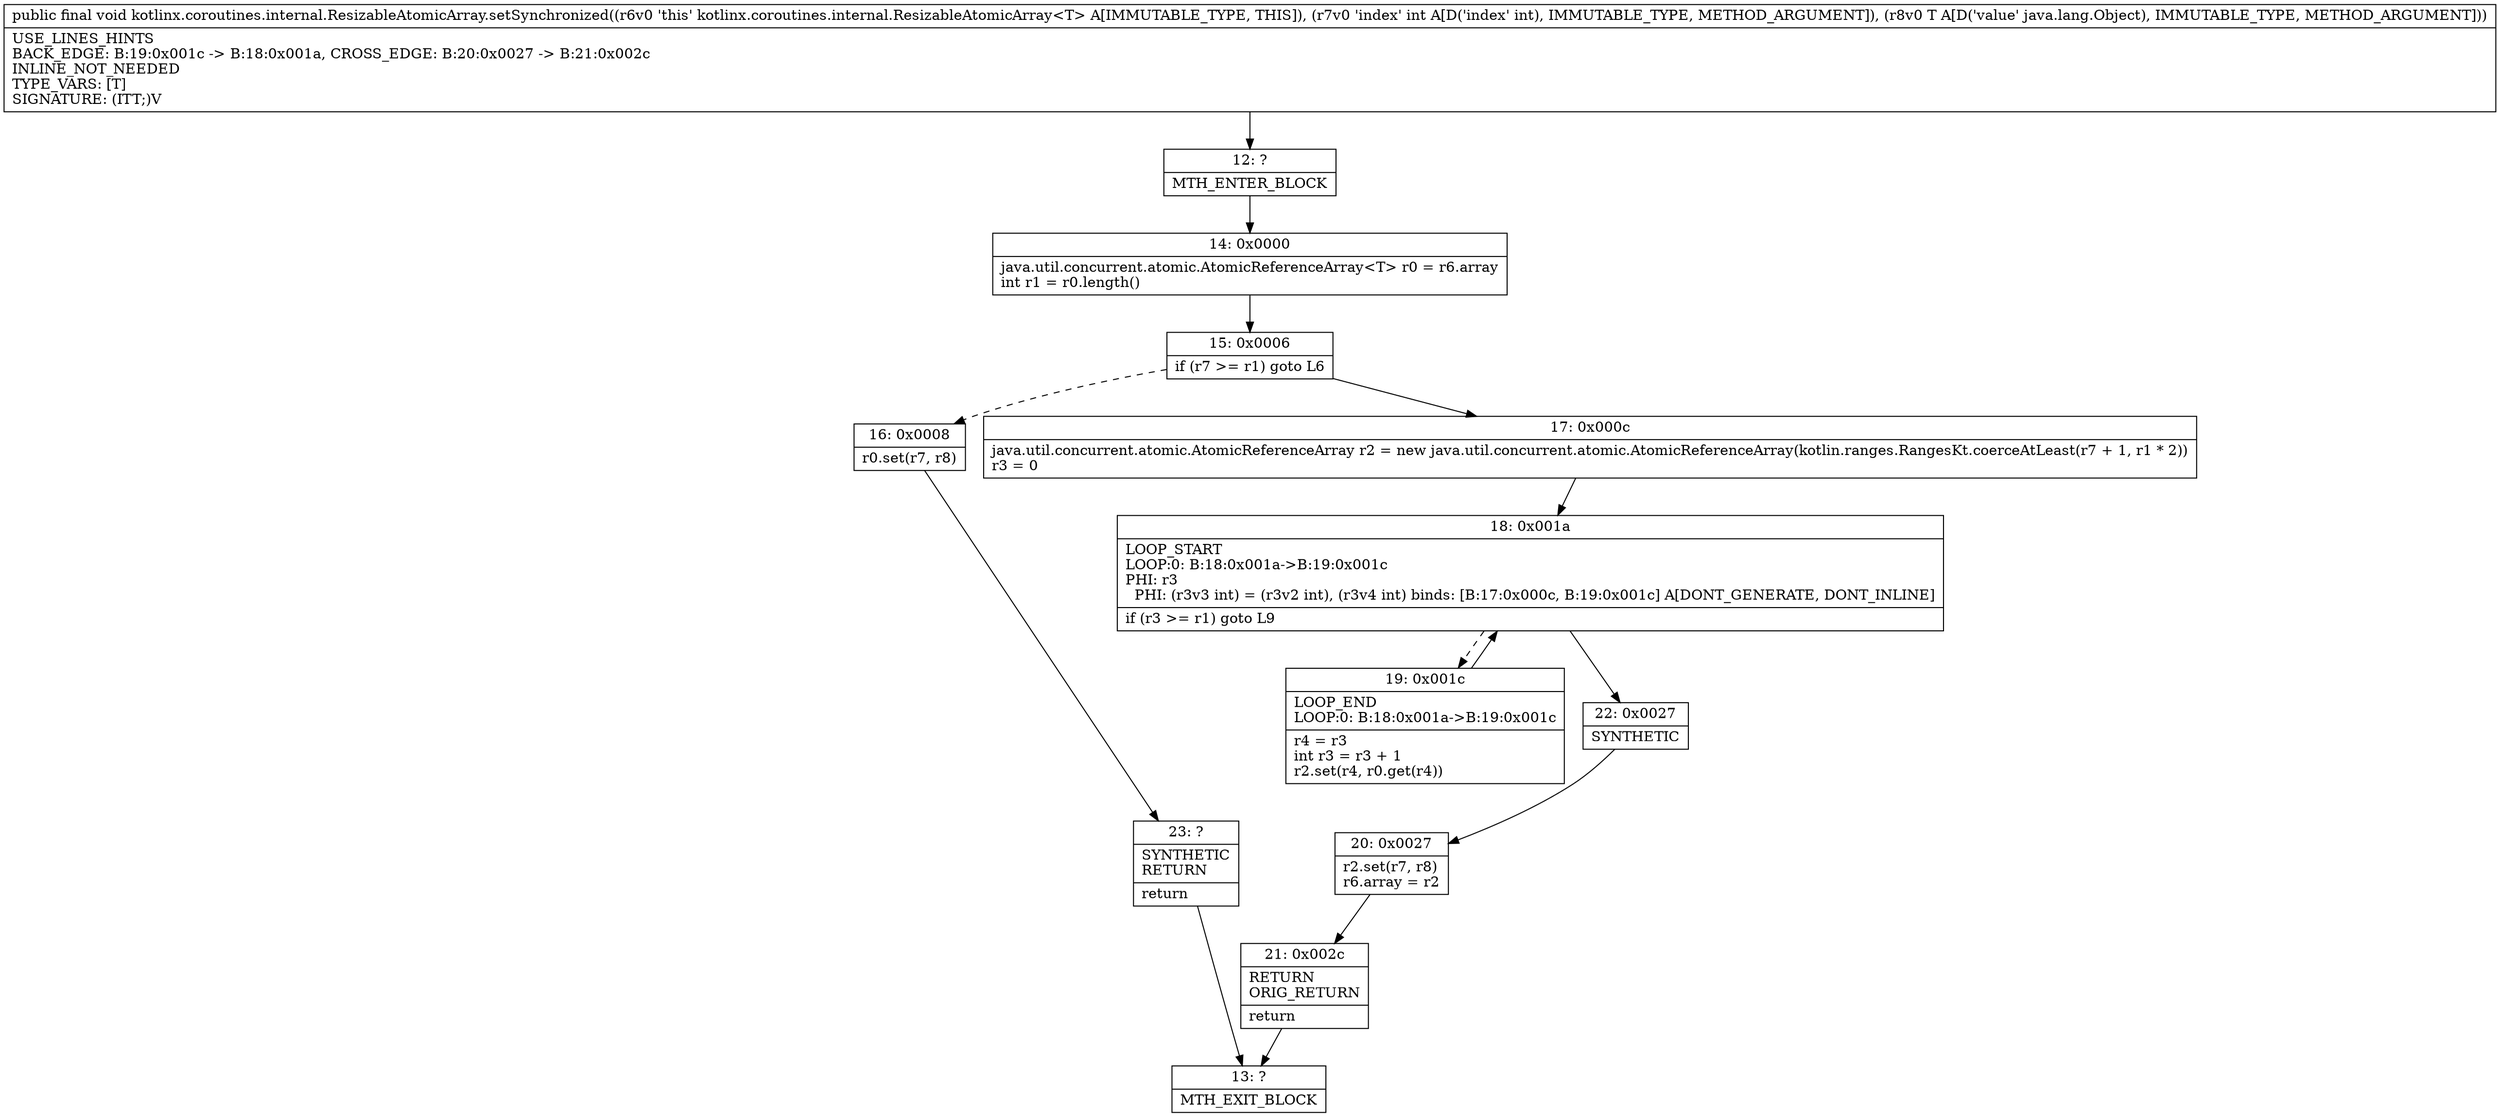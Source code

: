 digraph "CFG forkotlinx.coroutines.internal.ResizableAtomicArray.setSynchronized(ILjava\/lang\/Object;)V" {
Node_12 [shape=record,label="{12\:\ ?|MTH_ENTER_BLOCK\l}"];
Node_14 [shape=record,label="{14\:\ 0x0000|java.util.concurrent.atomic.AtomicReferenceArray\<T\> r0 = r6.array\lint r1 = r0.length()\l}"];
Node_15 [shape=record,label="{15\:\ 0x0006|if (r7 \>= r1) goto L6\l}"];
Node_16 [shape=record,label="{16\:\ 0x0008|r0.set(r7, r8)\l}"];
Node_23 [shape=record,label="{23\:\ ?|SYNTHETIC\lRETURN\l|return\l}"];
Node_13 [shape=record,label="{13\:\ ?|MTH_EXIT_BLOCK\l}"];
Node_17 [shape=record,label="{17\:\ 0x000c|java.util.concurrent.atomic.AtomicReferenceArray r2 = new java.util.concurrent.atomic.AtomicReferenceArray(kotlin.ranges.RangesKt.coerceAtLeast(r7 + 1, r1 * 2))\lr3 = 0\l}"];
Node_18 [shape=record,label="{18\:\ 0x001a|LOOP_START\lLOOP:0: B:18:0x001a\-\>B:19:0x001c\lPHI: r3 \l  PHI: (r3v3 int) = (r3v2 int), (r3v4 int) binds: [B:17:0x000c, B:19:0x001c] A[DONT_GENERATE, DONT_INLINE]\l|if (r3 \>= r1) goto L9\l}"];
Node_19 [shape=record,label="{19\:\ 0x001c|LOOP_END\lLOOP:0: B:18:0x001a\-\>B:19:0x001c\l|r4 = r3\lint r3 = r3 + 1\lr2.set(r4, r0.get(r4))\l}"];
Node_22 [shape=record,label="{22\:\ 0x0027|SYNTHETIC\l}"];
Node_20 [shape=record,label="{20\:\ 0x0027|r2.set(r7, r8)\lr6.array = r2\l}"];
Node_21 [shape=record,label="{21\:\ 0x002c|RETURN\lORIG_RETURN\l|return\l}"];
MethodNode[shape=record,label="{public final void kotlinx.coroutines.internal.ResizableAtomicArray.setSynchronized((r6v0 'this' kotlinx.coroutines.internal.ResizableAtomicArray\<T\> A[IMMUTABLE_TYPE, THIS]), (r7v0 'index' int A[D('index' int), IMMUTABLE_TYPE, METHOD_ARGUMENT]), (r8v0 T A[D('value' java.lang.Object), IMMUTABLE_TYPE, METHOD_ARGUMENT]))  | USE_LINES_HINTS\lBACK_EDGE: B:19:0x001c \-\> B:18:0x001a, CROSS_EDGE: B:20:0x0027 \-\> B:21:0x002c\lINLINE_NOT_NEEDED\lTYPE_VARS: [T]\lSIGNATURE: (ITT;)V\l}"];
MethodNode -> Node_12;Node_12 -> Node_14;
Node_14 -> Node_15;
Node_15 -> Node_16[style=dashed];
Node_15 -> Node_17;
Node_16 -> Node_23;
Node_23 -> Node_13;
Node_17 -> Node_18;
Node_18 -> Node_19[style=dashed];
Node_18 -> Node_22;
Node_19 -> Node_18;
Node_22 -> Node_20;
Node_20 -> Node_21;
Node_21 -> Node_13;
}

